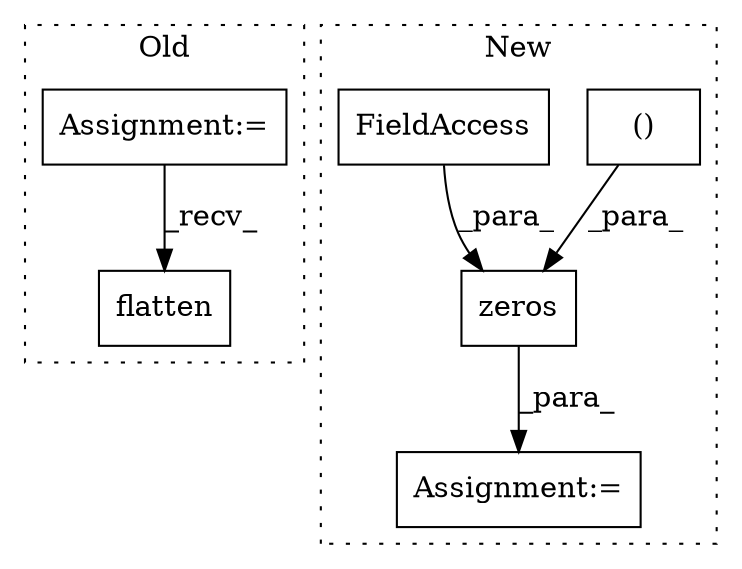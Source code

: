 digraph G {
subgraph cluster0 {
1 [label="flatten" a="32" s="2435" l="9" shape="box"];
6 [label="Assignment:=" a="7" s="1223" l="1" shape="box"];
label = "Old";
style="dotted";
}
subgraph cluster1 {
2 [label="zeros" a="32" s="1085,1142" l="11,1" shape="box"];
3 [label="()" a="106" s="1096" l="33" shape="box"];
4 [label="Assignment:=" a="7" s="1078" l="1" shape="box"];
5 [label="FieldAccess" a="22" s="1131" l="11" shape="box"];
label = "New";
style="dotted";
}
2 -> 4 [label="_para_"];
3 -> 2 [label="_para_"];
5 -> 2 [label="_para_"];
6 -> 1 [label="_recv_"];
}